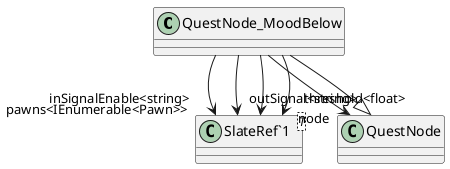 @startuml
class QuestNode_MoodBelow {
}
class "SlateRef`1"<T> {
}
QuestNode <|-- QuestNode_MoodBelow
QuestNode_MoodBelow --> "inSignalEnable<string>" "SlateRef`1"
QuestNode_MoodBelow --> "outSignal<string>" "SlateRef`1"
QuestNode_MoodBelow --> "pawns<IEnumerable<Pawn>>" "SlateRef`1"
QuestNode_MoodBelow --> "threshold<float>" "SlateRef`1"
QuestNode_MoodBelow --> "node" QuestNode
@enduml
